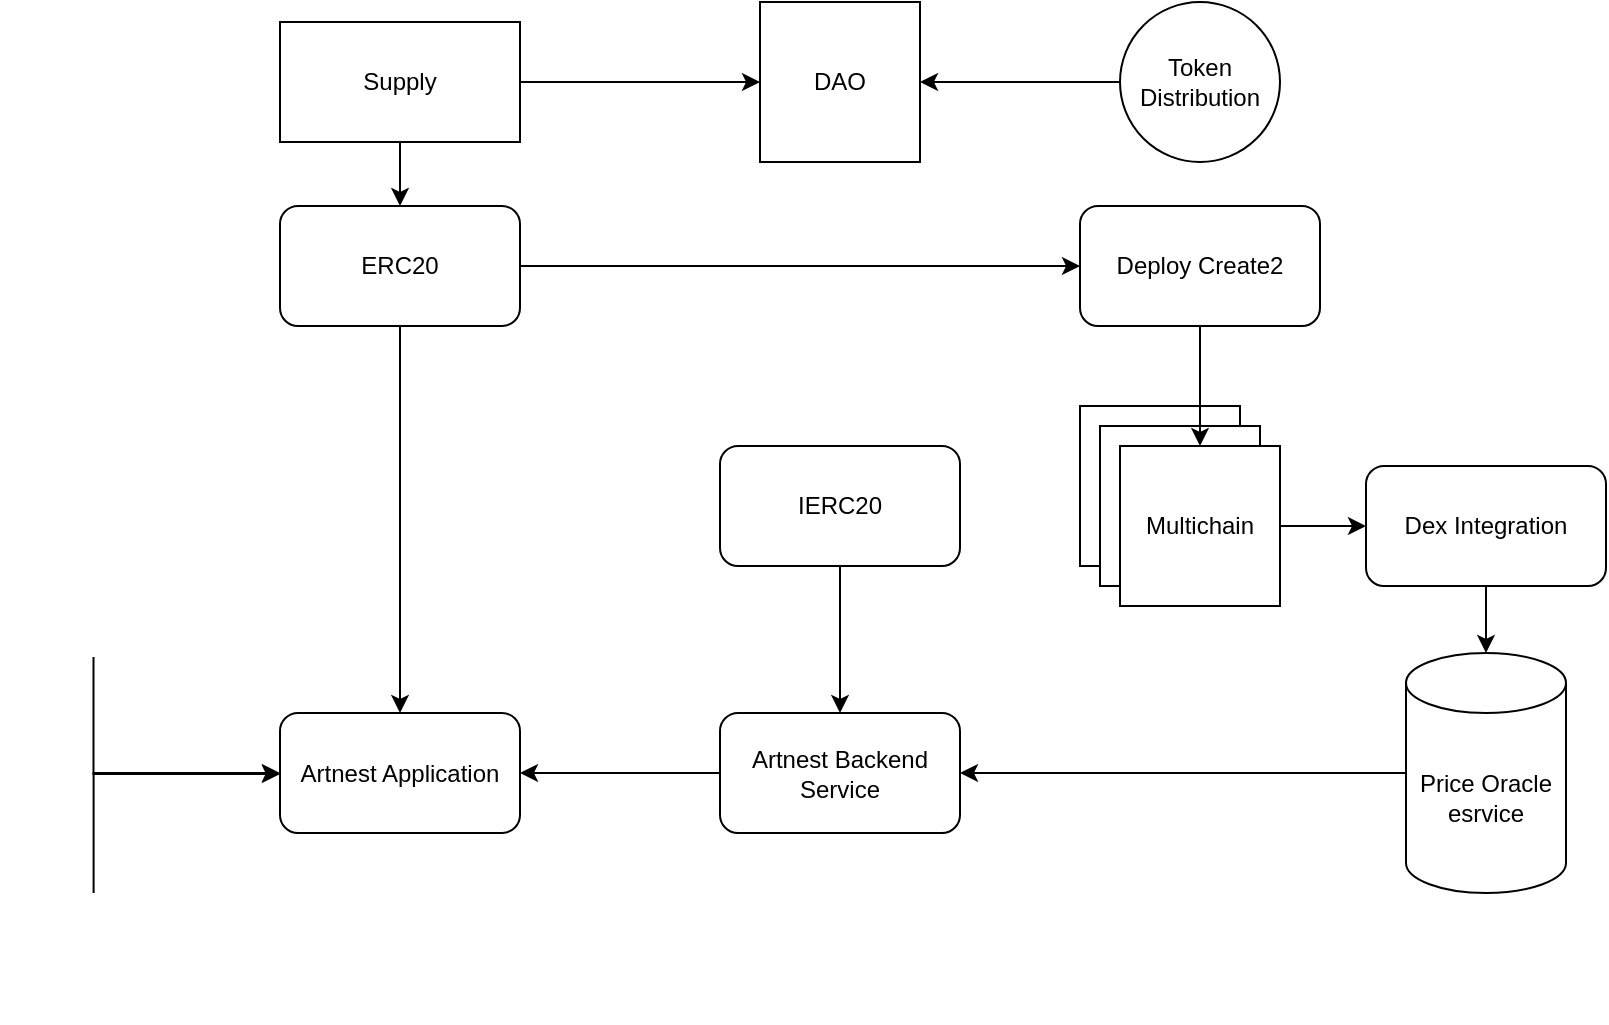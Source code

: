 <mxfile version="24.8.6">
  <diagram name="Page-1" id="UNfFMvL5pD2w75PdCxZr">
    <mxGraphModel dx="2206" dy="1040" grid="1" gridSize="10" guides="1" tooltips="1" connect="1" arrows="1" fold="1" page="1" pageScale="1" pageWidth="850" pageHeight="1100" math="0" shadow="0">
      <root>
        <mxCell id="0" />
        <mxCell id="1" parent="0" />
        <mxCell id="c3O23xLSecAg04057RBw-12" style="edgeStyle=orthogonalEdgeStyle;rounded=0;orthogonalLoop=1;jettySize=auto;html=1;" edge="1" parent="1" source="c3O23xLSecAg04057RBw-1" target="c3O23xLSecAg04057RBw-11">
          <mxGeometry relative="1" as="geometry" />
        </mxCell>
        <mxCell id="c3O23xLSecAg04057RBw-30" style="edgeStyle=orthogonalEdgeStyle;rounded=0;orthogonalLoop=1;jettySize=auto;html=1;" edge="1" parent="1" source="c3O23xLSecAg04057RBw-1" target="c3O23xLSecAg04057RBw-19">
          <mxGeometry relative="1" as="geometry" />
        </mxCell>
        <mxCell id="c3O23xLSecAg04057RBw-1" value="ERC20" style="rounded=1;whiteSpace=wrap;html=1;" vertex="1" parent="1">
          <mxGeometry x="160" y="222" width="120" height="60" as="geometry" />
        </mxCell>
        <mxCell id="c3O23xLSecAg04057RBw-2" value="DAO" style="whiteSpace=wrap;html=1;aspect=fixed;" vertex="1" parent="1">
          <mxGeometry x="400" y="120" width="80" height="80" as="geometry" />
        </mxCell>
        <mxCell id="c3O23xLSecAg04057RBw-5" value="" style="edgeStyle=orthogonalEdgeStyle;rounded=0;orthogonalLoop=1;jettySize=auto;html=1;" edge="1" parent="1" source="c3O23xLSecAg04057RBw-3" target="c3O23xLSecAg04057RBw-2">
          <mxGeometry relative="1" as="geometry" />
        </mxCell>
        <mxCell id="c3O23xLSecAg04057RBw-13" value="" style="edgeStyle=orthogonalEdgeStyle;rounded=0;orthogonalLoop=1;jettySize=auto;html=1;" edge="1" parent="1" source="c3O23xLSecAg04057RBw-3" target="c3O23xLSecAg04057RBw-1">
          <mxGeometry relative="1" as="geometry" />
        </mxCell>
        <mxCell id="c3O23xLSecAg04057RBw-3" value="Supply" style="rounded=0;whiteSpace=wrap;html=1;" vertex="1" parent="1">
          <mxGeometry x="160" y="130" width="120" height="60" as="geometry" />
        </mxCell>
        <mxCell id="c3O23xLSecAg04057RBw-7" style="edgeStyle=orthogonalEdgeStyle;rounded=0;orthogonalLoop=1;jettySize=auto;html=1;" edge="1" parent="1" source="c3O23xLSecAg04057RBw-6" target="c3O23xLSecAg04057RBw-2">
          <mxGeometry relative="1" as="geometry" />
        </mxCell>
        <mxCell id="c3O23xLSecAg04057RBw-6" value="Token Distribution" style="ellipse;whiteSpace=wrap;html=1;aspect=fixed;" vertex="1" parent="1">
          <mxGeometry x="580" y="120" width="80" height="80" as="geometry" />
        </mxCell>
        <mxCell id="c3O23xLSecAg04057RBw-8" value="DAO" style="whiteSpace=wrap;html=1;aspect=fixed;" vertex="1" parent="1">
          <mxGeometry x="560" y="322" width="80" height="80" as="geometry" />
        </mxCell>
        <mxCell id="c3O23xLSecAg04057RBw-9" value="DAO" style="whiteSpace=wrap;html=1;aspect=fixed;" vertex="1" parent="1">
          <mxGeometry x="570" y="332" width="80" height="80" as="geometry" />
        </mxCell>
        <mxCell id="c3O23xLSecAg04057RBw-16" value="" style="edgeStyle=orthogonalEdgeStyle;rounded=0;orthogonalLoop=1;jettySize=auto;html=1;" edge="1" parent="1" source="c3O23xLSecAg04057RBw-10" target="c3O23xLSecAg04057RBw-15">
          <mxGeometry relative="1" as="geometry" />
        </mxCell>
        <mxCell id="c3O23xLSecAg04057RBw-10" value="Multichain" style="whiteSpace=wrap;html=1;aspect=fixed;" vertex="1" parent="1">
          <mxGeometry x="580" y="342" width="80" height="80" as="geometry" />
        </mxCell>
        <mxCell id="c3O23xLSecAg04057RBw-14" value="" style="edgeStyle=orthogonalEdgeStyle;rounded=0;orthogonalLoop=1;jettySize=auto;html=1;" edge="1" parent="1" source="c3O23xLSecAg04057RBw-11" target="c3O23xLSecAg04057RBw-10">
          <mxGeometry relative="1" as="geometry" />
        </mxCell>
        <mxCell id="c3O23xLSecAg04057RBw-11" value="Deploy Create2" style="rounded=1;whiteSpace=wrap;html=1;" vertex="1" parent="1">
          <mxGeometry x="560" y="222" width="120" height="60" as="geometry" />
        </mxCell>
        <mxCell id="c3O23xLSecAg04057RBw-18" value="" style="edgeStyle=orthogonalEdgeStyle;rounded=0;orthogonalLoop=1;jettySize=auto;html=1;" edge="1" parent="1" source="c3O23xLSecAg04057RBw-15" target="c3O23xLSecAg04057RBw-17">
          <mxGeometry relative="1" as="geometry" />
        </mxCell>
        <mxCell id="c3O23xLSecAg04057RBw-15" value="Dex Integration" style="rounded=1;whiteSpace=wrap;html=1;" vertex="1" parent="1">
          <mxGeometry x="703" y="352" width="120" height="60" as="geometry" />
        </mxCell>
        <mxCell id="c3O23xLSecAg04057RBw-33" style="edgeStyle=orthogonalEdgeStyle;rounded=0;orthogonalLoop=1;jettySize=auto;html=1;entryX=1;entryY=0.5;entryDx=0;entryDy=0;" edge="1" parent="1" source="c3O23xLSecAg04057RBw-17" target="c3O23xLSecAg04057RBw-31">
          <mxGeometry relative="1" as="geometry" />
        </mxCell>
        <mxCell id="c3O23xLSecAg04057RBw-17" value="Price Oracle&lt;br&gt;esrvice" style="shape=cylinder3;whiteSpace=wrap;html=1;boundedLbl=1;backgroundOutline=1;size=15;" vertex="1" parent="1">
          <mxGeometry x="723" y="445.5" width="80" height="120" as="geometry" />
        </mxCell>
        <mxCell id="c3O23xLSecAg04057RBw-19" value="Artnest Application" style="rounded=1;whiteSpace=wrap;html=1;" vertex="1" parent="1">
          <mxGeometry x="160" y="475.5" width="120" height="60" as="geometry" />
        </mxCell>
        <mxCell id="c3O23xLSecAg04057RBw-21" value="" style="edgeStyle=orthogonalEdgeStyle;rounded=0;orthogonalLoop=1;jettySize=auto;html=1;" edge="1" parent="1" source="c3O23xLSecAg04057RBw-20" target="c3O23xLSecAg04057RBw-19">
          <mxGeometry relative="1" as="geometry">
            <Array as="points">
              <mxPoint x="67" y="506" />
            </Array>
          </mxGeometry>
        </mxCell>
        <mxCell id="c3O23xLSecAg04057RBw-20" value="" style="shape=image;verticalLabelPosition=bottom;labelBackgroundColor=default;verticalAlign=top;aspect=fixed;imageAspect=0;image=https://wagmi.sh/logo-dark.svg;" vertex="1" parent="1">
          <mxGeometry x="20" y="425.5" width="93.5" height="22" as="geometry" />
        </mxCell>
        <mxCell id="c3O23xLSecAg04057RBw-36" style="edgeStyle=orthogonalEdgeStyle;rounded=0;orthogonalLoop=1;jettySize=auto;html=1;entryX=0;entryY=0.5;entryDx=0;entryDy=0;" edge="1" parent="1" source="c3O23xLSecAg04057RBw-28" target="c3O23xLSecAg04057RBw-19">
          <mxGeometry relative="1" as="geometry">
            <Array as="points">
              <mxPoint x="67" y="506" />
            </Array>
          </mxGeometry>
        </mxCell>
        <mxCell id="c3O23xLSecAg04057RBw-28" value="" style="shape=image;verticalLabelPosition=bottom;labelBackgroundColor=default;verticalAlign=top;aspect=fixed;imageAspect=0;image=https://encrypted-tbn0.gstatic.com/images?q=tbn:ANd9GcR1xMLQiuUZQkpr9p26GX1QASfazcbOs9FvqQ&amp;s;" vertex="1" parent="1">
          <mxGeometry x="34.25" y="565.5" width="65" height="65" as="geometry" />
        </mxCell>
        <mxCell id="c3O23xLSecAg04057RBw-32" style="edgeStyle=orthogonalEdgeStyle;rounded=0;orthogonalLoop=1;jettySize=auto;html=1;" edge="1" parent="1" source="c3O23xLSecAg04057RBw-31" target="c3O23xLSecAg04057RBw-19">
          <mxGeometry relative="1" as="geometry" />
        </mxCell>
        <mxCell id="c3O23xLSecAg04057RBw-31" value="Artnest Backend Service" style="rounded=1;whiteSpace=wrap;html=1;" vertex="1" parent="1">
          <mxGeometry x="380" y="475.5" width="120" height="60" as="geometry" />
        </mxCell>
        <mxCell id="c3O23xLSecAg04057RBw-35" value="" style="edgeStyle=orthogonalEdgeStyle;rounded=0;orthogonalLoop=1;jettySize=auto;html=1;" edge="1" parent="1" source="c3O23xLSecAg04057RBw-34" target="c3O23xLSecAg04057RBw-31">
          <mxGeometry relative="1" as="geometry" />
        </mxCell>
        <mxCell id="c3O23xLSecAg04057RBw-34" value="IERC20" style="rounded=1;whiteSpace=wrap;html=1;" vertex="1" parent="1">
          <mxGeometry x="380" y="342" width="120" height="60" as="geometry" />
        </mxCell>
      </root>
    </mxGraphModel>
  </diagram>
</mxfile>
